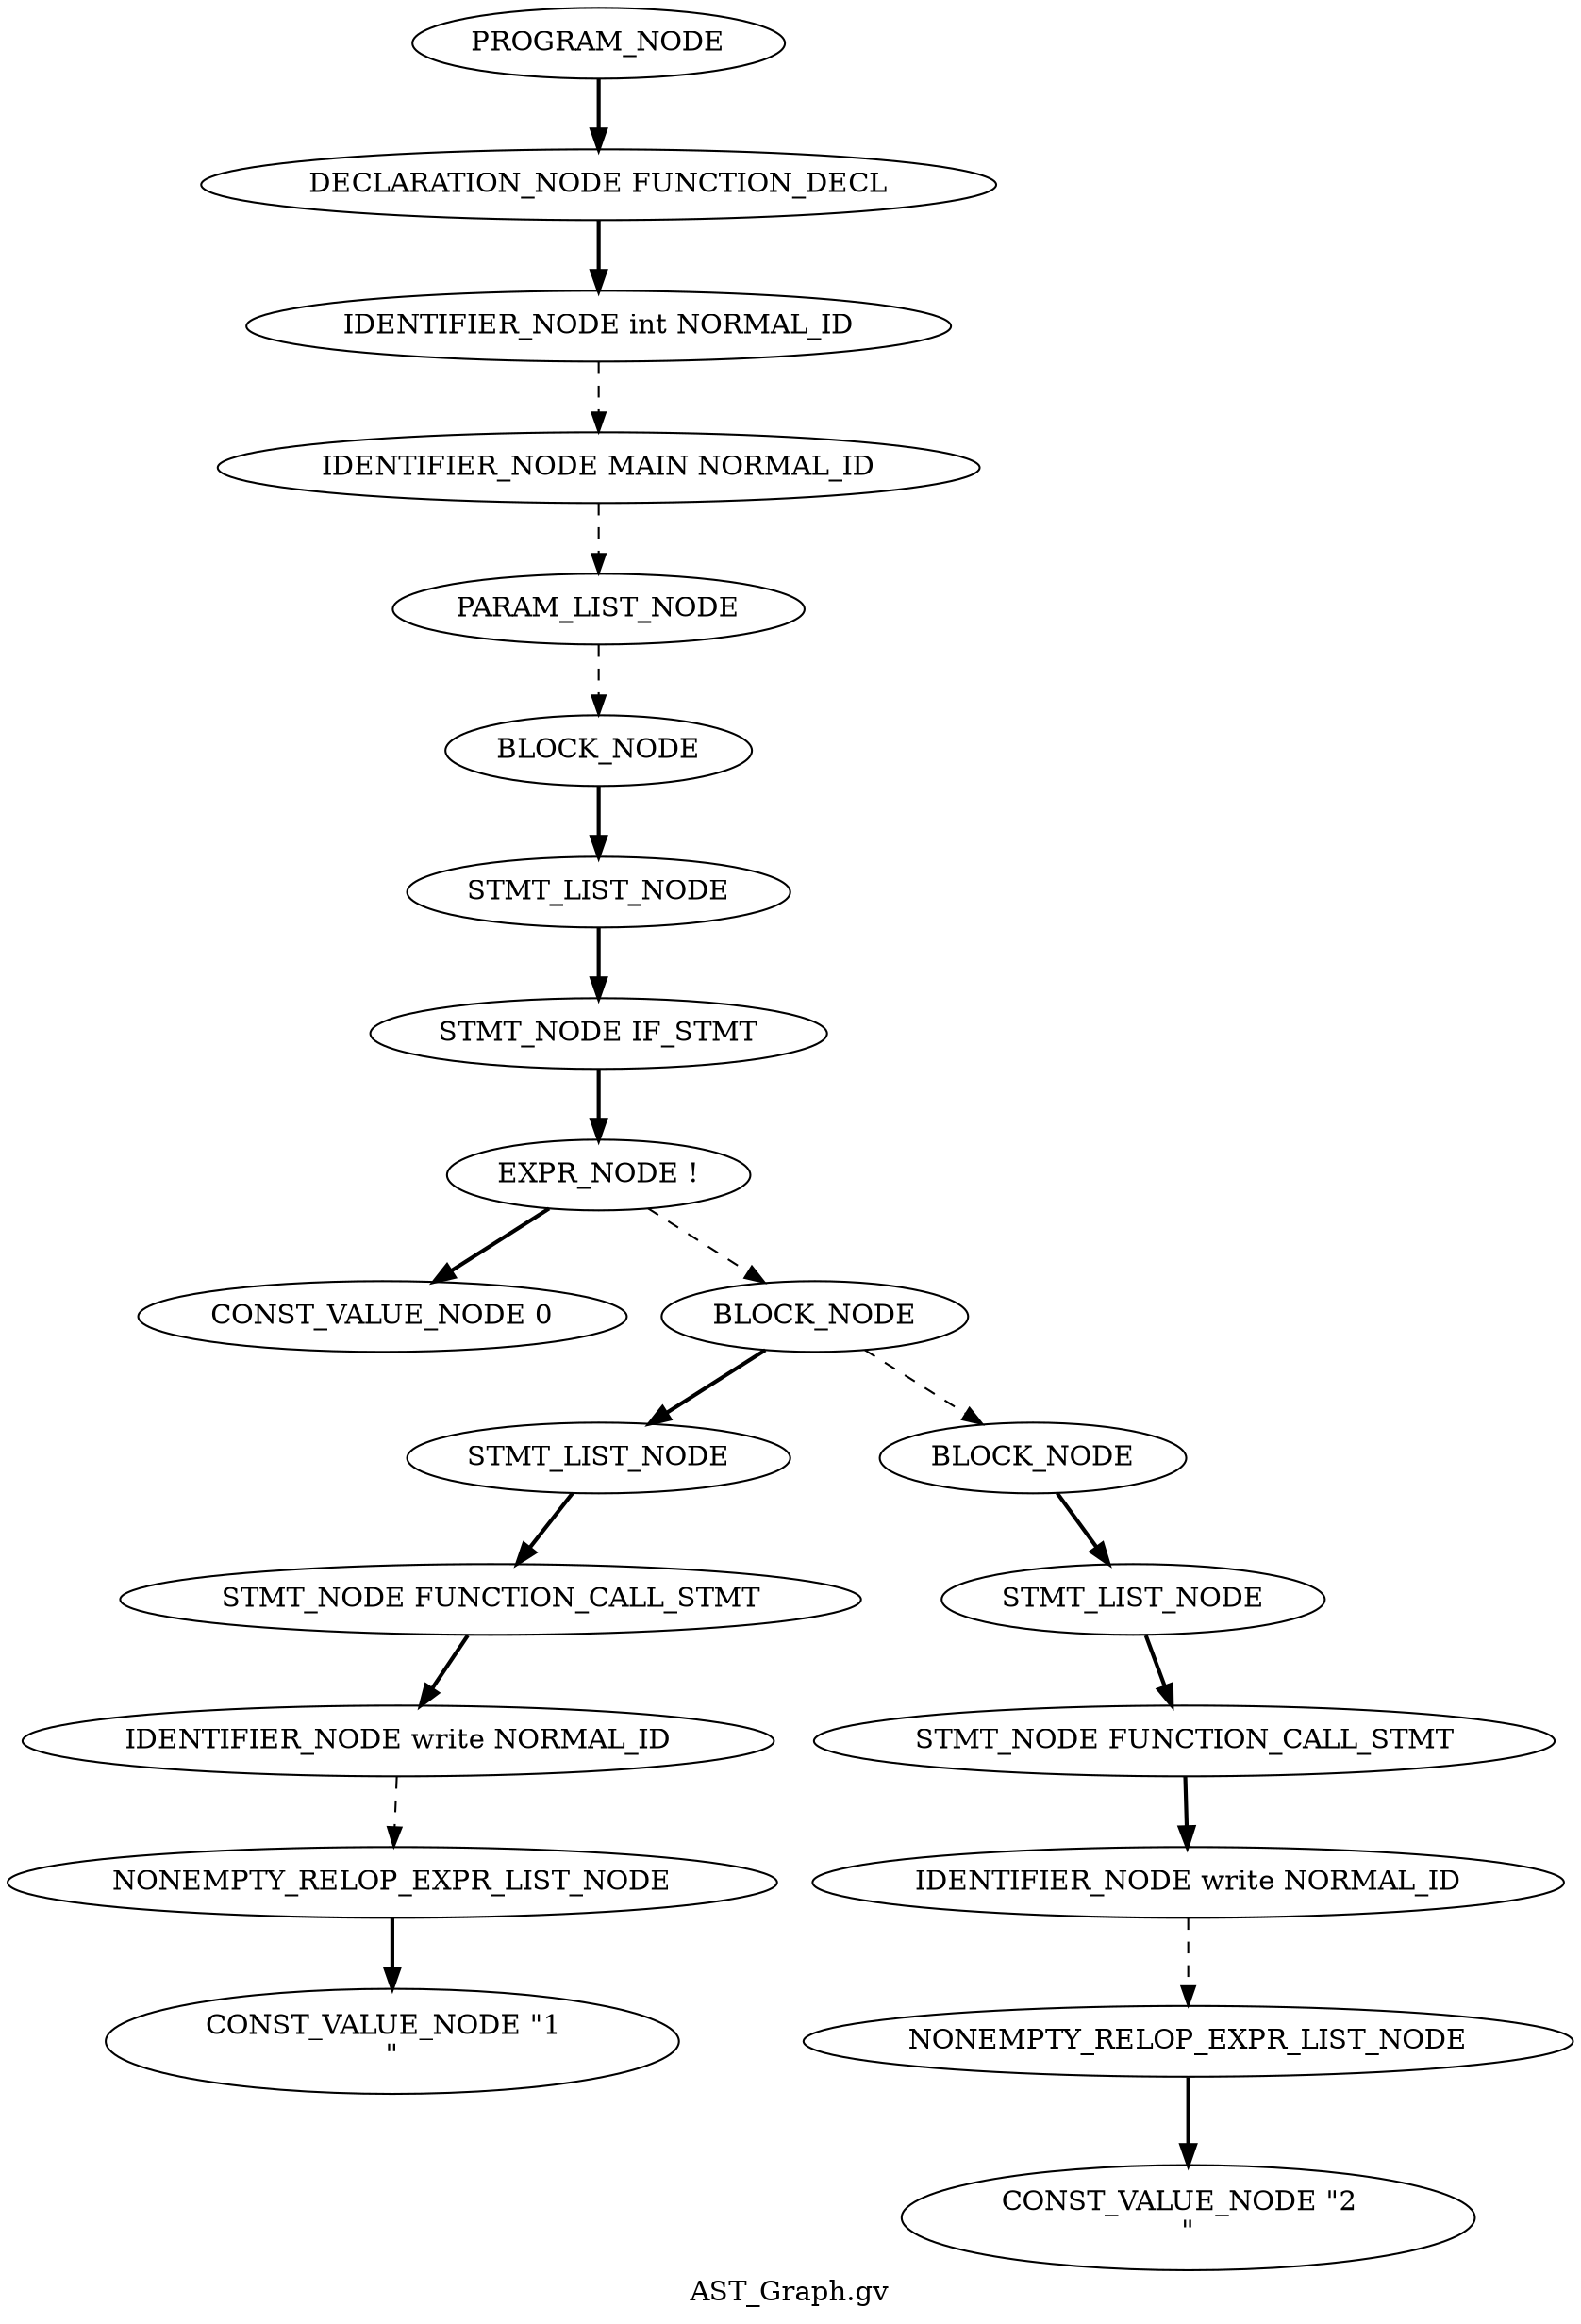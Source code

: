 Digraph AST
{
label = "AST_Graph.gv"
node0 [label ="PROGRAM_NODE"]
node1 [label ="DECLARATION_NODE FUNCTION_DECL"]
node2 [label ="IDENTIFIER_NODE int NORMAL_ID"]
node3 [label ="IDENTIFIER_NODE MAIN NORMAL_ID"]
node4 [label ="PARAM_LIST_NODE"]
node5 [label ="BLOCK_NODE"]
node6 [label ="STMT_LIST_NODE"]
node7 [label ="STMT_NODE IF_STMT"]
node8 [label ="EXPR_NODE !"]
node9 [label ="CONST_VALUE_NODE 0"]
node8 -> node9 [style = bold]
node10 [label ="BLOCK_NODE"]
node11 [label ="STMT_LIST_NODE"]
node12 [label ="STMT_NODE FUNCTION_CALL_STMT"]
node13 [label ="IDENTIFIER_NODE write NORMAL_ID"]
node14 [label ="NONEMPTY_RELOP_EXPR_LIST_NODE"]
node15 [label ="CONST_VALUE_NODE \"1  \n\""]
node14 -> node15 [style = bold]
node13 -> node14 [style = dashed]
node12 -> node13 [style = bold]
node11 -> node12 [style = bold]
node10 -> node11 [style = bold]
node16 [label ="BLOCK_NODE"]
node17 [label ="STMT_LIST_NODE"]
node18 [label ="STMT_NODE FUNCTION_CALL_STMT"]
node19 [label ="IDENTIFIER_NODE write NORMAL_ID"]
node20 [label ="NONEMPTY_RELOP_EXPR_LIST_NODE"]
node21 [label ="CONST_VALUE_NODE \"2  \n\""]
node20 -> node21 [style = bold]
node19 -> node20 [style = dashed]
node18 -> node19 [style = bold]
node17 -> node18 [style = bold]
node16 -> node17 [style = bold]
node10 -> node16 [style = dashed]
node8 -> node10 [style = dashed]
node7 -> node8 [style = bold]
node6 -> node7 [style = bold]
node5 -> node6 [style = bold]
node4 -> node5 [style = dashed]
node3 -> node4 [style = dashed]
node2 -> node3 [style = dashed]
node1 -> node2 [style = bold]
node0 -> node1 [style = bold]
}
